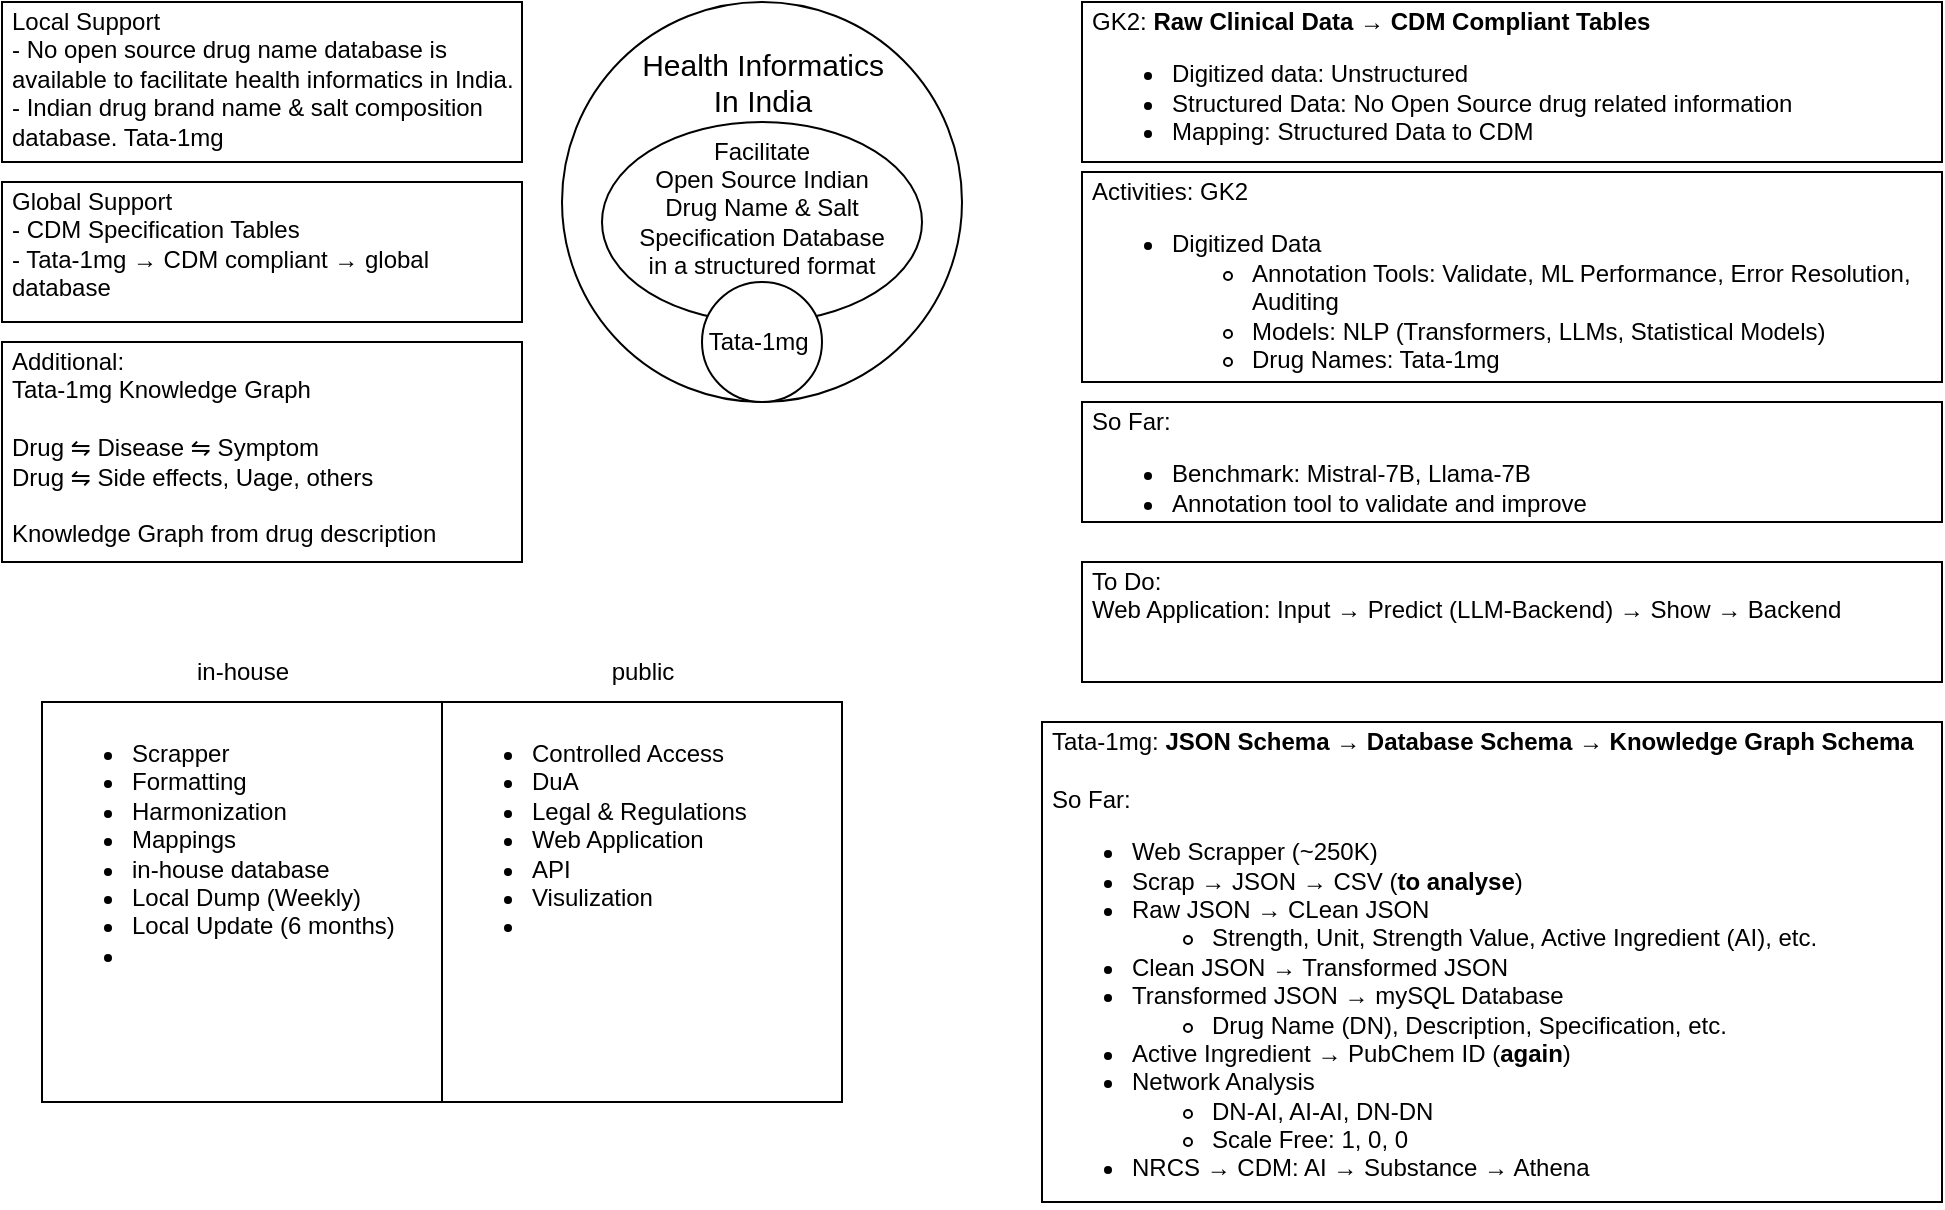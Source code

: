 <mxfile version="23.1.5" type="device">
  <diagram name="Page-1" id="HCKNI1tXCK_-lPh6rGAl">
    <mxGraphModel dx="1764" dy="1060" grid="1" gridSize="10" guides="1" tooltips="1" connect="1" arrows="1" fold="1" page="1" pageScale="1" pageWidth="1169" pageHeight="827" math="0" shadow="0">
      <root>
        <mxCell id="0" />
        <mxCell id="1" parent="0" />
        <mxCell id="5gZKTxkZy2IIhL_s-FV2-7" value="" style="ellipse;whiteSpace=wrap;html=1;" vertex="1" parent="1">
          <mxGeometry x="300" y="10" width="200" height="200" as="geometry" />
        </mxCell>
        <mxCell id="5gZKTxkZy2IIhL_s-FV2-4" value="Health Informatics&lt;br style=&quot;font-size: 15px;&quot;&gt;In India" style="text;html=1;align=center;verticalAlign=middle;resizable=0;points=[];autosize=1;strokeColor=none;fillColor=none;fontSize=15;spacing=0;" vertex="1" parent="1">
          <mxGeometry x="330" y="25" width="140" height="50" as="geometry" />
        </mxCell>
        <mxCell id="5gZKTxkZy2IIhL_s-FV2-5" value="Facilitate&lt;br&gt;Open Source Indian&lt;br&gt;Drug Name &amp;amp; Salt Specification Database&lt;br&gt;in a structured format" style="ellipse;html=1;verticalAlign=middle;spacingBottom=7;spacingTop=-7;whiteSpace=wrap;" vertex="1" parent="1">
          <mxGeometry x="320" y="70" width="160" height="100" as="geometry" />
        </mxCell>
        <mxCell id="5gZKTxkZy2IIhL_s-FV2-6" value="Tata-1mg " style="ellipse;html=1;verticalAlign=middle;spacingBottom=0;spacingTop=0;spacing=0;whiteSpace=wrap;" vertex="1" parent="1">
          <mxGeometry x="370" y="150" width="60" height="60" as="geometry" />
        </mxCell>
        <mxCell id="5gZKTxkZy2IIhL_s-FV2-8" value="Local Support&lt;br&gt;- No open source drug name database is available to facilitate health informatics in India.&lt;br&gt;- Indian drug brand name &amp;amp; salt composition database. Tata-1mg" style="whiteSpace=wrap;html=1;align=left;verticalAlign=top;spacingLeft=3;spacingTop=-4;" vertex="1" parent="1">
          <mxGeometry x="20" y="10" width="260" height="80" as="geometry" />
        </mxCell>
        <mxCell id="5gZKTxkZy2IIhL_s-FV2-9" value="Global Support&lt;br&gt;- CDM Specification Tables&lt;br&gt;- Tata-1mg&amp;nbsp;→ CDM compliant&amp;nbsp;→ global database" style="whiteSpace=wrap;html=1;align=left;verticalAlign=top;spacingLeft=3;spacingTop=-4;" vertex="1" parent="1">
          <mxGeometry x="20" y="100" width="260" height="70" as="geometry" />
        </mxCell>
        <mxCell id="5gZKTxkZy2IIhL_s-FV2-11" value="Additional:&lt;div&gt;Tata-1mg Knowledge Graph&lt;/div&gt;&lt;div&gt;&lt;br&gt;&lt;/div&gt;&lt;div&gt;Drug ⇋ Disease&amp;nbsp;⇋ Symptom&lt;/div&gt;&lt;div&gt;Drug ⇋ Side effects, Uage, others&lt;br&gt;&lt;/div&gt;&lt;div&gt;&lt;br&gt;&lt;/div&gt;&lt;div&gt;Knowledge Graph from drug description&lt;/div&gt;" style="whiteSpace=wrap;html=1;align=left;verticalAlign=top;spacingLeft=3;spacingTop=-4;" vertex="1" parent="1">
          <mxGeometry x="20" y="180" width="260" height="110" as="geometry" />
        </mxCell>
        <mxCell id="5gZKTxkZy2IIhL_s-FV2-13" value="GK2:&amp;nbsp;&lt;b&gt;Raw Clinical Data&amp;nbsp;→ CDM Compliant Tables&lt;/b&gt;&amp;nbsp;&lt;br&gt;&lt;ul&gt;&lt;li&gt;Digitized data: Unstructured&lt;/li&gt;&lt;li&gt;Structured Data: No Open Source drug related information&lt;/li&gt;&lt;li&gt;Mapping: Structured Data to CDM&lt;/li&gt;&lt;/ul&gt;" style="whiteSpace=wrap;html=1;align=left;verticalAlign=top;spacingLeft=3;spacingTop=-4;" vertex="1" parent="1">
          <mxGeometry x="560" y="10" width="430" height="80" as="geometry" />
        </mxCell>
        <mxCell id="5gZKTxkZy2IIhL_s-FV2-14" value="Activities: GK2&lt;br&gt;&lt;ul&gt;&lt;li&gt;Digitized Data&lt;/li&gt;&lt;ul&gt;&lt;li&gt;Annotation Tools: Validate, ML Performance, Error Resolution, Auditing&lt;/li&gt;&lt;li&gt;Models: NLP (Transformers, LLMs, Statistical Models)&lt;/li&gt;&lt;li&gt;Drug Names: Tata-1mg&lt;/li&gt;&lt;/ul&gt;&lt;/ul&gt;" style="whiteSpace=wrap;html=1;align=left;verticalAlign=top;spacingLeft=3;spacingTop=-4;" vertex="1" parent="1">
          <mxGeometry x="560" y="95" width="430" height="105" as="geometry" />
        </mxCell>
        <mxCell id="5gZKTxkZy2IIhL_s-FV2-15" value="So Far:&lt;br&gt;&lt;ul&gt;&lt;li&gt;Benchmark: Mistral-7B, Llama-7B&lt;/li&gt;&lt;li&gt;Annotation tool to validate and improve&lt;/li&gt;&lt;/ul&gt;" style="whiteSpace=wrap;html=1;align=left;verticalAlign=top;spacingLeft=3;spacingTop=-4;" vertex="1" parent="1">
          <mxGeometry x="560" y="210" width="430" height="60" as="geometry" />
        </mxCell>
        <mxCell id="5gZKTxkZy2IIhL_s-FV2-16" value="Tata-1mg: &lt;b&gt;JSON Schema&amp;nbsp;→ Database Schema&amp;nbsp;→ Knowledge Graph Schema&lt;/b&gt;&lt;br&gt;&lt;div&gt;&lt;br&gt;&lt;/div&gt;&lt;div&gt;So Far:&lt;/div&gt;&lt;div&gt;&lt;ul&gt;&lt;li&gt;Web Scrapper (~250K)&lt;/li&gt;&lt;li&gt;Scrap&amp;nbsp;→ JSON&amp;nbsp;→ CSV (&lt;b&gt;to analyse&lt;/b&gt;)&lt;/li&gt;&lt;li&gt;Raw JSON&amp;nbsp;→ CLean JSON&lt;/li&gt;&lt;ul&gt;&lt;li&gt;Strength, Unit, Strength Value, Active Ingredient (AI), etc.&lt;/li&gt;&lt;/ul&gt;&lt;li&gt;Clean JSON&amp;nbsp;→ Transformed JSON&lt;/li&gt;&lt;li&gt;Transformed JSON&amp;nbsp;→ mySQL Database&lt;/li&gt;&lt;ul&gt;&lt;li&gt;Drug Name (DN), Description, Specification, etc.&lt;/li&gt;&lt;/ul&gt;&lt;li&gt;Active Ingredient&amp;nbsp;→ PubChem ID (&lt;b&gt;again&lt;/b&gt;)&lt;/li&gt;&lt;li&gt;Network Analysis&lt;/li&gt;&lt;ul&gt;&lt;li&gt;DN-AI, AI-AI, DN-DN&lt;/li&gt;&lt;li&gt;Scale Free: 1, 0, 0&lt;/li&gt;&lt;/ul&gt;&lt;li&gt;NRCS&amp;nbsp;→ CDM: AI&amp;nbsp;→ Substance&amp;nbsp;→ Athena&lt;/li&gt;&lt;/ul&gt;&lt;/div&gt;" style="whiteSpace=wrap;html=1;align=left;verticalAlign=top;spacingLeft=3;spacingTop=-4;" vertex="1" parent="1">
          <mxGeometry x="540" y="370" width="450" height="240" as="geometry" />
        </mxCell>
        <mxCell id="5gZKTxkZy2IIhL_s-FV2-17" value="To Do:&lt;br&gt;Web Application: Input&amp;nbsp;→ Predict (LLM-Backend)&amp;nbsp;→ Show&amp;nbsp;→ Backend&amp;nbsp;" style="whiteSpace=wrap;html=1;align=left;verticalAlign=top;spacingLeft=3;spacingTop=-4;" vertex="1" parent="1">
          <mxGeometry x="560" y="290" width="430" height="60" as="geometry" />
        </mxCell>
        <mxCell id="5gZKTxkZy2IIhL_s-FV2-21" value="in-house" style="text;html=1;align=center;verticalAlign=middle;resizable=0;points=[];autosize=1;strokeColor=none;fillColor=none;" vertex="1" parent="1">
          <mxGeometry x="105" y="330" width="70" height="30" as="geometry" />
        </mxCell>
        <mxCell id="5gZKTxkZy2IIhL_s-FV2-22" value="public" style="text;html=1;align=center;verticalAlign=middle;resizable=0;points=[];autosize=1;strokeColor=none;fillColor=none;" vertex="1" parent="1">
          <mxGeometry x="315" y="330" width="50" height="30" as="geometry" />
        </mxCell>
        <mxCell id="5gZKTxkZy2IIhL_s-FV2-23" value="&lt;ul&gt;&lt;li&gt;Scrapper&lt;/li&gt;&lt;li&gt;Formatting&lt;/li&gt;&lt;li&gt;Harmonization&lt;/li&gt;&lt;li&gt;Mappings&lt;/li&gt;&lt;li&gt;in-house database&lt;/li&gt;&lt;li&gt;Local Dump (Weekly)&lt;/li&gt;&lt;li&gt;Local Update (6 months)&lt;/li&gt;&lt;li&gt;&lt;br&gt;&lt;/li&gt;&lt;/ul&gt;" style="whiteSpace=wrap;html=1;fillColor=none;align=left;verticalAlign=top;spacingLeft=3;" vertex="1" parent="1">
          <mxGeometry x="40" y="360" width="200" height="200" as="geometry" />
        </mxCell>
        <mxCell id="5gZKTxkZy2IIhL_s-FV2-24" value="&lt;ul style=&quot;border-color: var(--border-color);&quot;&gt;&lt;li style=&quot;border-color: var(--border-color);&quot;&gt;Controlled Access&lt;/li&gt;&lt;li style=&quot;border-color: var(--border-color);&quot;&gt;DuA&lt;/li&gt;&lt;li style=&quot;border-color: var(--border-color);&quot;&gt;Legal &amp;amp; Regulations&lt;/li&gt;&lt;li style=&quot;border-color: var(--border-color);&quot;&gt;Web Application&lt;/li&gt;&lt;li style=&quot;border-color: var(--border-color);&quot;&gt;API&lt;/li&gt;&lt;li style=&quot;border-color: var(--border-color);&quot;&gt;Visulization&lt;/li&gt;&lt;li style=&quot;border-color: var(--border-color);&quot;&gt;&lt;br&gt;&lt;/li&gt;&lt;/ul&gt;" style="whiteSpace=wrap;html=1;fillColor=none;align=left;verticalAlign=top;spacingLeft=3;" vertex="1" parent="1">
          <mxGeometry x="240" y="360" width="200" height="200" as="geometry" />
        </mxCell>
      </root>
    </mxGraphModel>
  </diagram>
</mxfile>
